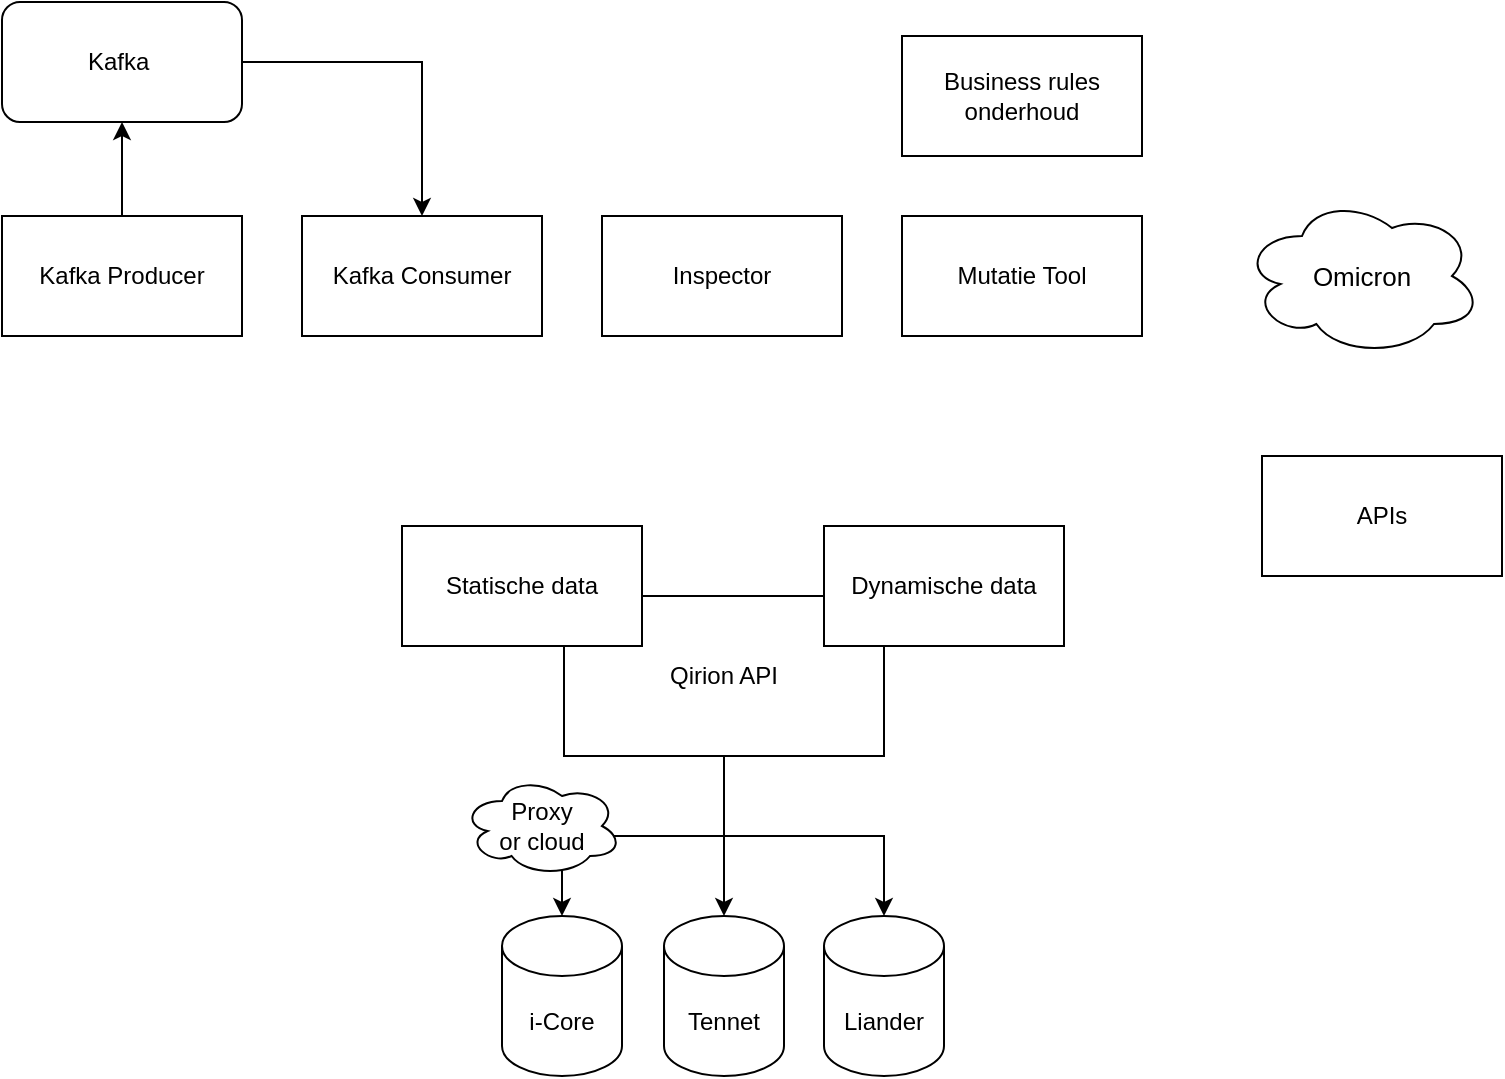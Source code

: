 <mxfile version="18.0.2" type="github" pages="6">
  <diagram id="KApg9ZK0kmlz-gtaGevU" name="Page-1">
    <mxGraphModel dx="1038" dy="547" grid="1" gridSize="10" guides="1" tooltips="1" connect="1" arrows="1" fold="1" page="1" pageScale="1" pageWidth="827" pageHeight="1169" math="0" shadow="0">
      <root>
        <mxCell id="0" />
        <mxCell id="1" parent="0" />
        <mxCell id="_LIRofzzChph_EFBGV_p-5" style="edgeStyle=orthogonalEdgeStyle;rounded=0;orthogonalLoop=1;jettySize=auto;html=1;exitX=0.5;exitY=1;exitDx=0;exitDy=0;" parent="1" source="_LIRofzzChph_EFBGV_p-1" target="_LIRofzzChph_EFBGV_p-2" edge="1">
          <mxGeometry relative="1" as="geometry" />
        </mxCell>
        <mxCell id="_LIRofzzChph_EFBGV_p-6" style="edgeStyle=orthogonalEdgeStyle;rounded=0;orthogonalLoop=1;jettySize=auto;html=1;" parent="1" source="_LIRofzzChph_EFBGV_p-1" target="_LIRofzzChph_EFBGV_p-3" edge="1">
          <mxGeometry relative="1" as="geometry" />
        </mxCell>
        <mxCell id="_LIRofzzChph_EFBGV_p-7" style="edgeStyle=orthogonalEdgeStyle;rounded=0;orthogonalLoop=1;jettySize=auto;html=1;exitX=0.5;exitY=1;exitDx=0;exitDy=0;entryX=0.5;entryY=0;entryDx=0;entryDy=0;entryPerimeter=0;" parent="1" source="_LIRofzzChph_EFBGV_p-1" target="_LIRofzzChph_EFBGV_p-4" edge="1">
          <mxGeometry relative="1" as="geometry" />
        </mxCell>
        <mxCell id="_LIRofzzChph_EFBGV_p-1" value="Qirion API" style="rounded=0;whiteSpace=wrap;html=1;" parent="1" vertex="1">
          <mxGeometry x="321" y="560" width="160" height="80" as="geometry" />
        </mxCell>
        <mxCell id="_LIRofzzChph_EFBGV_p-2" value="i-Core" style="shape=cylinder3;whiteSpace=wrap;html=1;boundedLbl=1;backgroundOutline=1;size=15;" parent="1" vertex="1">
          <mxGeometry x="290" y="720" width="60" height="80" as="geometry" />
        </mxCell>
        <mxCell id="_LIRofzzChph_EFBGV_p-3" value="Tennet" style="shape=cylinder3;whiteSpace=wrap;html=1;boundedLbl=1;backgroundOutline=1;size=15;" parent="1" vertex="1">
          <mxGeometry x="371" y="720" width="60" height="80" as="geometry" />
        </mxCell>
        <mxCell id="_LIRofzzChph_EFBGV_p-4" value="Liander" style="shape=cylinder3;whiteSpace=wrap;html=1;boundedLbl=1;backgroundOutline=1;size=15;" parent="1" vertex="1">
          <mxGeometry x="451" y="720" width="60" height="80" as="geometry" />
        </mxCell>
        <mxCell id="_LIRofzzChph_EFBGV_p-8" value="Kafka Consumer" style="rounded=0;whiteSpace=wrap;html=1;" parent="1" vertex="1">
          <mxGeometry x="190" y="370" width="120" height="60" as="geometry" />
        </mxCell>
        <mxCell id="_LIRofzzChph_EFBGV_p-9" value="Inspector" style="rounded=0;whiteSpace=wrap;html=1;" parent="1" vertex="1">
          <mxGeometry x="340" y="370" width="120" height="60" as="geometry" />
        </mxCell>
        <mxCell id="_LIRofzzChph_EFBGV_p-10" value="Mutatie Tool" style="rounded=0;whiteSpace=wrap;html=1;" parent="1" vertex="1">
          <mxGeometry x="490" y="370" width="120" height="60" as="geometry" />
        </mxCell>
        <mxCell id="_LIRofzzChph_EFBGV_p-11" value="APIs" style="rounded=0;whiteSpace=wrap;html=1;" parent="1" vertex="1">
          <mxGeometry x="670" y="490" width="120" height="60" as="geometry" />
        </mxCell>
        <mxCell id="TJ5iqCwmINLxDIpcIWsS-1" value="Proxy &lt;br&gt;or cloud" style="ellipse;shape=cloud;whiteSpace=wrap;html=1;" vertex="1" parent="1">
          <mxGeometry x="270" y="650" width="80" height="50" as="geometry" />
        </mxCell>
        <mxCell id="eNnHhdQrDtm_9kjSp-nN-6" style="edgeStyle=orthogonalEdgeStyle;rounded=0;orthogonalLoop=1;jettySize=auto;html=1;exitX=0.5;exitY=0;exitDx=0;exitDy=0;entryX=0.5;entryY=1;entryDx=0;entryDy=0;startArrow=none;startFill=0;" edge="1" parent="1" source="TJ5iqCwmINLxDIpcIWsS-2" target="eNnHhdQrDtm_9kjSp-nN-5">
          <mxGeometry relative="1" as="geometry" />
        </mxCell>
        <mxCell id="TJ5iqCwmINLxDIpcIWsS-2" value="Kafka Producer" style="rounded=0;whiteSpace=wrap;html=1;" vertex="1" parent="1">
          <mxGeometry x="40" y="370" width="120" height="60" as="geometry" />
        </mxCell>
        <mxCell id="eNnHhdQrDtm_9kjSp-nN-7" style="edgeStyle=orthogonalEdgeStyle;rounded=0;orthogonalLoop=1;jettySize=auto;html=1;exitX=1;exitY=0.5;exitDx=0;exitDy=0;entryX=0.5;entryY=0;entryDx=0;entryDy=0;startArrow=none;startFill=0;" edge="1" parent="1" source="eNnHhdQrDtm_9kjSp-nN-5" target="_LIRofzzChph_EFBGV_p-8">
          <mxGeometry relative="1" as="geometry" />
        </mxCell>
        <mxCell id="eNnHhdQrDtm_9kjSp-nN-5" value="Kafka&amp;nbsp;" style="rounded=1;whiteSpace=wrap;html=1;" vertex="1" parent="1">
          <mxGeometry x="40" y="263" width="120" height="60" as="geometry" />
        </mxCell>
        <mxCell id="XJJLelBywiv6xxUjgZXU-2" value="Omicron" style="ellipse;shape=cloud;whiteSpace=wrap;html=1;labelBackgroundColor=#FFFFFF;fontSize=13;fontColor=#000000;" vertex="1" parent="1">
          <mxGeometry x="660" y="360" width="120" height="80" as="geometry" />
        </mxCell>
        <mxCell id="1zi3gBxquM7h25bUASLV-2" value="Business rules onderhoud" style="rounded=0;whiteSpace=wrap;html=1;" vertex="1" parent="1">
          <mxGeometry x="490" y="280" width="120" height="60" as="geometry" />
        </mxCell>
        <mxCell id="1zi3gBxquM7h25bUASLV-3" value="Dynamische data" style="rounded=0;whiteSpace=wrap;html=1;" vertex="1" parent="1">
          <mxGeometry x="451" y="525" width="120" height="60" as="geometry" />
        </mxCell>
        <mxCell id="1zi3gBxquM7h25bUASLV-4" value="Statische data" style="rounded=0;whiteSpace=wrap;html=1;" vertex="1" parent="1">
          <mxGeometry x="240" y="525" width="120" height="60" as="geometry" />
        </mxCell>
      </root>
    </mxGraphModel>
  </diagram>
  <diagram id="2VVJ5Q8G26HXUSWs0n0n" name="Page-7">
    <mxGraphModel dx="1038" dy="547" grid="1" gridSize="10" guides="1" tooltips="1" connect="1" arrows="1" fold="1" page="1" pageScale="1" pageWidth="827" pageHeight="1169" math="0" shadow="0">
      <root>
        <mxCell id="0" />
        <mxCell id="1" parent="0" />
        <mxCell id="L6oKjN8-uwX2TiAUUn9V-1" style="edgeStyle=orthogonalEdgeStyle;rounded=0;orthogonalLoop=1;jettySize=auto;html=1;exitX=0.5;exitY=1;exitDx=0;exitDy=0;" edge="1" parent="1" source="L6oKjN8-uwX2TiAUUn9V-4" target="L6oKjN8-uwX2TiAUUn9V-5">
          <mxGeometry relative="1" as="geometry" />
        </mxCell>
        <mxCell id="L6oKjN8-uwX2TiAUUn9V-2" style="edgeStyle=orthogonalEdgeStyle;rounded=0;orthogonalLoop=1;jettySize=auto;html=1;" edge="1" parent="1" source="L6oKjN8-uwX2TiAUUn9V-4" target="L6oKjN8-uwX2TiAUUn9V-6">
          <mxGeometry relative="1" as="geometry" />
        </mxCell>
        <mxCell id="L6oKjN8-uwX2TiAUUn9V-3" style="edgeStyle=orthogonalEdgeStyle;rounded=0;orthogonalLoop=1;jettySize=auto;html=1;exitX=0.5;exitY=1;exitDx=0;exitDy=0;entryX=0.5;entryY=0;entryDx=0;entryDy=0;entryPerimeter=0;" edge="1" parent="1" source="L6oKjN8-uwX2TiAUUn9V-4" target="L6oKjN8-uwX2TiAUUn9V-7">
          <mxGeometry relative="1" as="geometry" />
        </mxCell>
        <mxCell id="L6oKjN8-uwX2TiAUUn9V-4" value="Qirion API" style="rounded=0;whiteSpace=wrap;html=1;" vertex="1" parent="1">
          <mxGeometry x="320" y="480" width="160" height="80" as="geometry" />
        </mxCell>
        <mxCell id="L6oKjN8-uwX2TiAUUn9V-5" value="i-Core" style="shape=cylinder3;whiteSpace=wrap;html=1;boundedLbl=1;backgroundOutline=1;size=15;" vertex="1" parent="1">
          <mxGeometry x="289" y="640" width="60" height="80" as="geometry" />
        </mxCell>
        <mxCell id="L6oKjN8-uwX2TiAUUn9V-6" value="Tennet" style="shape=cylinder3;whiteSpace=wrap;html=1;boundedLbl=1;backgroundOutline=1;size=15;" vertex="1" parent="1">
          <mxGeometry x="370" y="640" width="60" height="80" as="geometry" />
        </mxCell>
        <mxCell id="L6oKjN8-uwX2TiAUUn9V-7" value="Liander" style="shape=cylinder3;whiteSpace=wrap;html=1;boundedLbl=1;backgroundOutline=1;size=15;" vertex="1" parent="1">
          <mxGeometry x="450" y="640" width="60" height="80" as="geometry" />
        </mxCell>
        <mxCell id="L6oKjN8-uwX2TiAUUn9V-8" style="edgeStyle=orthogonalEdgeStyle;rounded=0;orthogonalLoop=1;jettySize=auto;html=1;exitX=0.5;exitY=1;exitDx=0;exitDy=0;entryX=0.25;entryY=0;entryDx=0;entryDy=0;startArrow=none;startFill=0;" edge="1" parent="1" source="L6oKjN8-uwX2TiAUUn9V-9" target="L6oKjN8-uwX2TiAUUn9V-4">
          <mxGeometry relative="1" as="geometry" />
        </mxCell>
        <mxCell id="L6oKjN8-uwX2TiAUUn9V-9" value="Kafka Consumer" style="rounded=0;whiteSpace=wrap;html=1;" vertex="1" parent="1">
          <mxGeometry x="190" y="307" width="120" height="60" as="geometry" />
        </mxCell>
        <mxCell id="L6oKjN8-uwX2TiAUUn9V-10" value="Inspector" style="rounded=0;whiteSpace=wrap;html=1;" vertex="1" parent="1">
          <mxGeometry x="340" y="307" width="120" height="60" as="geometry" />
        </mxCell>
        <mxCell id="L6oKjN8-uwX2TiAUUn9V-11" style="edgeStyle=orthogonalEdgeStyle;rounded=0;orthogonalLoop=1;jettySize=auto;html=1;exitX=0.5;exitY=1;exitDx=0;exitDy=0;startArrow=classic;startFill=1;entryX=0.75;entryY=0;entryDx=0;entryDy=0;" edge="1" parent="1" source="L6oKjN8-uwX2TiAUUn9V-12" target="L6oKjN8-uwX2TiAUUn9V-4">
          <mxGeometry relative="1" as="geometry" />
        </mxCell>
        <mxCell id="L6oKjN8-uwX2TiAUUn9V-12" value="Mutatie Tool" style="rounded=0;whiteSpace=wrap;html=1;" vertex="1" parent="1">
          <mxGeometry x="490" y="307" width="120" height="60" as="geometry" />
        </mxCell>
        <mxCell id="L6oKjN8-uwX2TiAUUn9V-13" style="edgeStyle=orthogonalEdgeStyle;rounded=0;orthogonalLoop=1;jettySize=auto;html=1;exitX=0.5;exitY=1;exitDx=0;exitDy=0;entryX=1;entryY=0.5;entryDx=0;entryDy=0;startArrow=classic;startFill=1;" edge="1" parent="1" source="L6oKjN8-uwX2TiAUUn9V-14" target="L6oKjN8-uwX2TiAUUn9V-4">
          <mxGeometry relative="1" as="geometry" />
        </mxCell>
        <mxCell id="L6oKjN8-uwX2TiAUUn9V-14" value="APIs" style="rounded=0;whiteSpace=wrap;html=1;" vertex="1" parent="1">
          <mxGeometry x="640" y="307" width="120" height="60" as="geometry" />
        </mxCell>
        <mxCell id="L6oKjN8-uwX2TiAUUn9V-15" value="Proxy &lt;br&gt;or cloud" style="ellipse;shape=cloud;whiteSpace=wrap;html=1;" vertex="1" parent="1">
          <mxGeometry x="269" y="570" width="80" height="50" as="geometry" />
        </mxCell>
        <mxCell id="L6oKjN8-uwX2TiAUUn9V-16" style="edgeStyle=orthogonalEdgeStyle;rounded=0;orthogonalLoop=1;jettySize=auto;html=1;exitX=0.5;exitY=1;exitDx=0;exitDy=0;entryX=0;entryY=0.5;entryDx=0;entryDy=0;startArrow=classic;startFill=1;" edge="1" parent="1" source="L6oKjN8-uwX2TiAUUn9V-18" target="L6oKjN8-uwX2TiAUUn9V-4">
          <mxGeometry relative="1" as="geometry" />
        </mxCell>
        <mxCell id="L6oKjN8-uwX2TiAUUn9V-17" style="edgeStyle=orthogonalEdgeStyle;rounded=0;orthogonalLoop=1;jettySize=auto;html=1;exitX=0.5;exitY=0;exitDx=0;exitDy=0;entryX=0.5;entryY=1;entryDx=0;entryDy=0;startArrow=none;startFill=0;" edge="1" parent="1" source="L6oKjN8-uwX2TiAUUn9V-18" target="L6oKjN8-uwX2TiAUUn9V-21">
          <mxGeometry relative="1" as="geometry" />
        </mxCell>
        <mxCell id="L6oKjN8-uwX2TiAUUn9V-18" value="Kafka Producer" style="rounded=0;whiteSpace=wrap;html=1;" vertex="1" parent="1">
          <mxGeometry x="40" y="307" width="120" height="60" as="geometry" />
        </mxCell>
        <mxCell id="L6oKjN8-uwX2TiAUUn9V-19" value="" style="endArrow=classic;startArrow=classic;html=1;rounded=0;entryX=0.5;entryY=1;entryDx=0;entryDy=0;" edge="1" parent="1" source="L6oKjN8-uwX2TiAUUn9V-4" target="L6oKjN8-uwX2TiAUUn9V-10">
          <mxGeometry width="50" height="50" relative="1" as="geometry">
            <mxPoint x="340" y="420" as="sourcePoint" />
            <mxPoint x="390" y="370" as="targetPoint" />
          </mxGeometry>
        </mxCell>
        <mxCell id="L6oKjN8-uwX2TiAUUn9V-20" style="edgeStyle=orthogonalEdgeStyle;rounded=0;orthogonalLoop=1;jettySize=auto;html=1;exitX=1;exitY=0.5;exitDx=0;exitDy=0;entryX=0.5;entryY=0;entryDx=0;entryDy=0;startArrow=none;startFill=0;" edge="1" parent="1" source="L6oKjN8-uwX2TiAUUn9V-21" target="L6oKjN8-uwX2TiAUUn9V-9">
          <mxGeometry relative="1" as="geometry" />
        </mxCell>
        <mxCell id="L6oKjN8-uwX2TiAUUn9V-21" value="Kafka&amp;nbsp;" style="rounded=1;whiteSpace=wrap;html=1;" vertex="1" parent="1">
          <mxGeometry x="40" y="200" width="120" height="60" as="geometry" />
        </mxCell>
        <mxCell id="4xzi0R1VEizx6_clB_6W-1" value="Content server API" style="rounded=0;whiteSpace=wrap;html=1;dashed=1;" vertex="1" parent="1">
          <mxGeometry x="440" y="210" width="120" height="60" as="geometry" />
        </mxCell>
      </root>
    </mxGraphModel>
  </diagram>
  <diagram id="HpVJbcLZ7ZJIM3ib_42-" name="Page-3">
    <mxGraphModel dx="1422" dy="762" grid="1" gridSize="10" guides="1" tooltips="1" connect="1" arrows="1" fold="1" page="1" pageScale="1" pageWidth="827" pageHeight="1169" math="0" shadow="0">
      <root>
        <mxCell id="0" />
        <mxCell id="1" parent="0" />
        <mxCell id="_8hG3KRM3qx4qLLlASOH-2" value="AWS" style="ellipse;shape=cloud;whiteSpace=wrap;html=1;" vertex="1" parent="1">
          <mxGeometry x="239" y="330" width="350" height="340" as="geometry" />
        </mxCell>
        <mxCell id="_8hG3KRM3qx4qLLlASOH-1" value="Qirion API" style="rounded=0;whiteSpace=wrap;html=1;" vertex="1" parent="1">
          <mxGeometry x="359.5" y="518" width="109" height="52" as="geometry" />
        </mxCell>
        <mxCell id="UIJSoI195DZLYgH4Dl49-1" value="BTP" style="ellipse;shape=cloud;whiteSpace=wrap;html=1;" vertex="1" parent="1">
          <mxGeometry x="130" y="430" width="170" height="120" as="geometry" />
        </mxCell>
        <mxCell id="UIJSoI195DZLYgH4Dl49-2" value="SQL Server" style="ellipse;shape=cloud;whiteSpace=wrap;html=1;" vertex="1" parent="1">
          <mxGeometry x="520" y="390" width="170" height="120" as="geometry" />
        </mxCell>
        <mxCell id="UIJSoI195DZLYgH4Dl49-4" value="On Prem" style="shape=cylinder3;whiteSpace=wrap;html=1;boundedLbl=1;backgroundOutline=1;size=15;" vertex="1" parent="1">
          <mxGeometry x="400" y="690" width="60" height="80" as="geometry" />
        </mxCell>
        <mxCell id="dWb0MLK0WTYtKiy5Bn6R-1" value="&lt;em style=&quot;font-weight: bold; font-style: normal; font-family: arial, sans-serif; font-size: 14px; font-variant-ligatures: normal; font-variant-caps: normal; letter-spacing: normal; orphans: 2; text-align: left; text-indent: 0px; text-transform: none; widows: 2; word-spacing: 0px; -webkit-text-stroke-width: 0px; text-decoration-thickness: initial; text-decoration-style: initial; text-decoration-color: initial; background-color: rgb(255, 255, 255);&quot;&gt;AWS Lambda&lt;/em&gt;" style="text;whiteSpace=wrap;html=1;fontSize=13;" vertex="1" parent="1">
          <mxGeometry x="450" y="560" width="110" height="30" as="geometry" />
        </mxCell>
      </root>
    </mxGraphModel>
  </diagram>
  <diagram id="XlLXedr5EpkFzHEWrlZP" name="Page-4">
    <mxGraphModel dx="989" dy="521" grid="1" gridSize="10" guides="1" tooltips="1" connect="1" arrows="1" fold="1" page="1" pageScale="1" pageWidth="827" pageHeight="1169" math="0" shadow="0">
      <root>
        <mxCell id="0" />
        <mxCell id="1" parent="0" />
        <mxCell id="mGGtVF3v-0VEZHR-SyZF-1" value="" style="shape=image;verticalLabelPosition=bottom;labelBackgroundColor=default;verticalAlign=top;aspect=fixed;imageAspect=0;image=https://miro.medium.com/max/1400/1*KtSvmSz5XOeSTeBWEjUeXg.png;" vertex="1" parent="1">
          <mxGeometry x="169" y="210" width="490" height="520" as="geometry" />
        </mxCell>
        <mxCell id="fS9zKB8kVcNqvdrM3qBB-4" style="edgeStyle=orthogonalEdgeStyle;rounded=0;orthogonalLoop=1;jettySize=auto;html=1;exitX=0.5;exitY=1;exitDx=0;exitDy=0;entryX=0.5;entryY=0;entryDx=0;entryDy=0;fontSize=13;startArrow=none;startFill=0;" edge="1" parent="1" source="fS9zKB8kVcNqvdrM3qBB-2" target="fS9zKB8kVcNqvdrM3qBB-3">
          <mxGeometry relative="1" as="geometry" />
        </mxCell>
        <mxCell id="fS9zKB8kVcNqvdrM3qBB-2" value="The Dependency Rule" style="whiteSpace=wrap;html=1;fontSize=13;" vertex="1" parent="1">
          <mxGeometry x="217" y="780" width="120" height="60" as="geometry" />
        </mxCell>
        <mxCell id="fS9zKB8kVcNqvdrM3qBB-3" value="Business logic niet afhankelijk" style="rounded=0;whiteSpace=wrap;html=1;fontSize=13;" vertex="1" parent="1">
          <mxGeometry x="217" y="880" width="120" height="60" as="geometry" />
        </mxCell>
        <mxCell id="fS9zKB8kVcNqvdrM3qBB-7" style="edgeStyle=orthogonalEdgeStyle;rounded=0;orthogonalLoop=1;jettySize=auto;html=1;exitX=0.5;exitY=1;exitDx=0;exitDy=0;entryX=0.5;entryY=0;entryDx=0;entryDy=0;fontSize=13;startArrow=none;startFill=0;" edge="1" parent="1" source="fS9zKB8kVcNqvdrM3qBB-5" target="fS9zKB8kVcNqvdrM3qBB-6">
          <mxGeometry relative="1" as="geometry" />
        </mxCell>
        <mxCell id="fS9zKB8kVcNqvdrM3qBB-5" value="Generic Repositories" style="whiteSpace=wrap;html=1;fontSize=13;" vertex="1" parent="1">
          <mxGeometry x="437" y="780" width="120" height="60" as="geometry" />
        </mxCell>
        <mxCell id="fS9zKB8kVcNqvdrM3qBB-6" value="Abstracte logica om data te ontsluiten" style="rounded=0;whiteSpace=wrap;html=1;fontSize=13;" vertex="1" parent="1">
          <mxGeometry x="437" y="880" width="120" height="60" as="geometry" />
        </mxCell>
        <mxCell id="fS9zKB8kVcNqvdrM3qBB-14" style="edgeStyle=orthogonalEdgeStyle;rounded=0;orthogonalLoop=1;jettySize=auto;html=1;exitX=0;exitY=0.5;exitDx=0;exitDy=0;entryX=1;entryY=0.5;entryDx=0;entryDy=0;fontSize=13;startArrow=none;startFill=0;" edge="1" parent="1" source="fS9zKB8kVcNqvdrM3qBB-8" target="fS9zKB8kVcNqvdrM3qBB-10">
          <mxGeometry relative="1" as="geometry" />
        </mxCell>
        <mxCell id="fS9zKB8kVcNqvdrM3qBB-8" value="Implementatie details SQL server" style="rounded=0;whiteSpace=wrap;html=1;fontSize=13;" vertex="1" parent="1">
          <mxGeometry x="610" y="1020" width="120" height="60" as="geometry" />
        </mxCell>
        <mxCell id="fS9zKB8kVcNqvdrM3qBB-13" style="edgeStyle=orthogonalEdgeStyle;rounded=0;orthogonalLoop=1;jettySize=auto;html=1;exitX=0;exitY=0.5;exitDx=0;exitDy=0;entryX=1;entryY=0.5;entryDx=0;entryDy=0;fontSize=13;startArrow=none;startFill=0;" edge="1" parent="1" source="fS9zKB8kVcNqvdrM3qBB-10" target="fS9zKB8kVcNqvdrM3qBB-11">
          <mxGeometry relative="1" as="geometry" />
        </mxCell>
        <mxCell id="fS9zKB8kVcNqvdrM3qBB-10" value="Repo" style="rounded=0;whiteSpace=wrap;html=1;fontSize=13;" vertex="1" parent="1">
          <mxGeometry x="430" y="1020" width="120" height="60" as="geometry" />
        </mxCell>
        <mxCell id="fS9zKB8kVcNqvdrM3qBB-11" value="Core --&amp;gt; business logic" style="rounded=0;whiteSpace=wrap;html=1;fontSize=13;" vertex="1" parent="1">
          <mxGeometry x="260" y="1020" width="120" height="60" as="geometry" />
        </mxCell>
        <mxCell id="fS9zKB8kVcNqvdrM3qBB-15" value="Lower need of change" style="rounded=0;whiteSpace=wrap;html=1;fontSize=13;" vertex="1" parent="1">
          <mxGeometry x="330" y="950" width="120" height="60" as="geometry" />
        </mxCell>
      </root>
    </mxGraphModel>
  </diagram>
  <diagram id="r20Ox7J5zwUSSOVopBsf" name="Page-5">
    <mxGraphModel dx="1038" dy="547" grid="1" gridSize="10" guides="1" tooltips="1" connect="1" arrows="1" fold="1" page="1" pageScale="1" pageWidth="827" pageHeight="1169" math="0" shadow="0">
      <root>
        <mxCell id="0" />
        <mxCell id="1" parent="0" />
        <mxCell id="Hc3YSfh0LWZeF7eqytct-1" value="" style="shape=image;verticalLabelPosition=bottom;labelBackgroundColor=default;verticalAlign=top;aspect=fixed;imageAspect=0;image=https://miro.medium.com/max/875/1*JkSjWvfGMsxV4eEyXcxUMg.png;" vertex="1" parent="1">
          <mxGeometry x="170" y="370" width="520" height="304" as="geometry" />
        </mxCell>
        <mxCell id="Hc3YSfh0LWZeF7eqytct-2" value="Organisatie:&lt;br&gt;- ID&lt;br&gt;-Eigenaar" style="rounded=0;whiteSpace=wrap;html=1;fontSize=13;" vertex="1" parent="1">
          <mxGeometry x="170" y="720" width="120" height="60" as="geometry" />
        </mxCell>
        <mxCell id="Hc3YSfh0LWZeF7eqytct-3" value="Station" style="rounded=0;whiteSpace=wrap;html=1;fontSize=13;" vertex="1" parent="1">
          <mxGeometry x="330" y="720" width="120" height="60" as="geometry" />
        </mxCell>
        <mxCell id="Hc3YSfh0LWZeF7eqytct-5" value="Insert Keuzelijst" style="rounded=0;whiteSpace=wrap;html=1;fontSize=13;" vertex="1" parent="1">
          <mxGeometry x="480" y="810" width="120" height="60" as="geometry" />
        </mxCell>
        <mxCell id="JkysmTg2JzKJpTbbVAuU-2" value="Keuzelijst" style="rounded=0;whiteSpace=wrap;html=1;fontSize=13;" vertex="1" parent="1">
          <mxGeometry x="480" y="720" width="120" height="60" as="geometry" />
        </mxCell>
      </root>
    </mxGraphModel>
  </diagram>
  <diagram id="ZpqqIRCeBZmiYDMtqIMW" name="Page-6">
    <mxGraphModel dx="1038" dy="547" grid="1" gridSize="10" guides="1" tooltips="1" connect="1" arrows="1" fold="1" page="1" pageScale="1" pageWidth="827" pageHeight="1169" math="0" shadow="0">
      <root>
        <mxCell id="0" />
        <mxCell id="1" parent="0" />
        <mxCell id="uDk59_-Qf-h9hMN4dbvI-9" style="edgeStyle=orthogonalEdgeStyle;rounded=0;orthogonalLoop=1;jettySize=auto;html=1;exitX=0.5;exitY=1;exitDx=0;exitDy=0;entryX=0.5;entryY=0;entryDx=0;entryDy=0;fontSize=13;startArrow=none;startFill=0;" edge="1" parent="1" source="sYhcvGfKyGWpmqDB95cJ-1" target="uDk59_-Qf-h9hMN4dbvI-1">
          <mxGeometry relative="1" as="geometry">
            <Array as="points">
              <mxPoint x="225" y="180" />
            </Array>
          </mxGeometry>
        </mxCell>
        <mxCell id="uDk59_-Qf-h9hMN4dbvI-10" style="edgeStyle=orthogonalEdgeStyle;rounded=0;orthogonalLoop=1;jettySize=auto;html=1;exitX=0.75;exitY=1;exitDx=0;exitDy=0;entryX=0.5;entryY=0;entryDx=0;entryDy=0;fontSize=13;startArrow=none;startFill=0;" edge="1" parent="1" source="sYhcvGfKyGWpmqDB95cJ-1" target="uDk59_-Qf-h9hMN4dbvI-2">
          <mxGeometry relative="1" as="geometry" />
        </mxCell>
        <mxCell id="sYhcvGfKyGWpmqDB95cJ-1" value="Insert Station" style="rounded=0;whiteSpace=wrap;html=1;fontSize=13;" vertex="1" parent="1">
          <mxGeometry x="150" y="140" width="430" height="40" as="geometry" />
        </mxCell>
        <mxCell id="sYhcvGfKyGWpmqDB95cJ-2" value="Notify topic" style="whiteSpace=wrap;html=1;aspect=fixed;fontSize=13;" vertex="1" parent="1">
          <mxGeometry x="160" y="280" width="130" height="130" as="geometry" />
        </mxCell>
        <mxCell id="uDk59_-Qf-h9hMN4dbvI-7" style="edgeStyle=orthogonalEdgeStyle;rounded=0;orthogonalLoop=1;jettySize=auto;html=1;exitX=1;exitY=0.5;exitDx=0;exitDy=0;entryX=0;entryY=0.5;entryDx=0;entryDy=0;fontSize=13;startArrow=none;startFill=0;" edge="1" parent="1" source="sYhcvGfKyGWpmqDB95cJ-3" target="uDk59_-Qf-h9hMN4dbvI-5">
          <mxGeometry relative="1" as="geometry" />
        </mxCell>
        <mxCell id="sYhcvGfKyGWpmqDB95cJ-3" value="" style="whiteSpace=wrap;html=1;aspect=fixed;fontSize=13;" vertex="1" parent="1">
          <mxGeometry x="430" y="280" width="130" height="130" as="geometry" />
        </mxCell>
        <mxCell id="uDk59_-Qf-h9hMN4dbvI-1" value="Kafka Service" style="text;html=1;strokeColor=none;fillColor=none;align=center;verticalAlign=middle;whiteSpace=wrap;rounded=0;fontSize=13;" vertex="1" parent="1">
          <mxGeometry x="195" y="250" width="60" height="30" as="geometry" />
        </mxCell>
        <mxCell id="uDk59_-Qf-h9hMN4dbvI-2" value="Data services" style="text;html=1;strokeColor=none;fillColor=none;align=center;verticalAlign=middle;whiteSpace=wrap;rounded=0;fontSize=13;" vertex="1" parent="1">
          <mxGeometry x="460" y="250" width="60" height="30" as="geometry" />
        </mxCell>
        <mxCell id="uDk59_-Qf-h9hMN4dbvI-3" value="Keuzelijst Repository" style="rounded=0;whiteSpace=wrap;html=1;fontSize=13;" vertex="1" parent="1">
          <mxGeometry x="435" y="300" width="120" height="30" as="geometry" />
        </mxCell>
        <mxCell id="uDk59_-Qf-h9hMN4dbvI-4" value="Optie Repository" style="rounded=0;whiteSpace=wrap;html=1;fontSize=13;" vertex="1" parent="1">
          <mxGeometry x="435" y="350" width="120" height="30" as="geometry" />
        </mxCell>
        <mxCell id="uDk59_-Qf-h9hMN4dbvI-5" value="Function Get&lt;br&gt;Function Insert&lt;br&gt;Function Update&lt;br&gt;Function Delete" style="whiteSpace=wrap;html=1;aspect=fixed;fontSize=13;align=left;" vertex="1" parent="1">
          <mxGeometry x="650" y="220" width="100" height="100" as="geometry" />
        </mxCell>
        <mxCell id="uDk59_-Qf-h9hMN4dbvI-6" value="Repository" style="text;html=1;strokeColor=none;fillColor=none;align=center;verticalAlign=middle;whiteSpace=wrap;rounded=0;fontSize=13;" vertex="1" parent="1">
          <mxGeometry x="670" y="180" width="60" height="30" as="geometry" />
        </mxCell>
        <mxCell id="uDk59_-Qf-h9hMN4dbvI-11" value="Data Services" style="rounded=0;whiteSpace=wrap;html=1;fontSize=13;" vertex="1" parent="1">
          <mxGeometry x="320" y="540" width="120" height="60" as="geometry" />
        </mxCell>
        <mxCell id="uDk59_-Qf-h9hMN4dbvI-12" value="Data Services" style="rounded=0;whiteSpace=wrap;html=1;fontSize=13;" vertex="1" parent="1">
          <mxGeometry x="320" y="710" width="120" height="60" as="geometry" />
        </mxCell>
        <mxCell id="uDk59_-Qf-h9hMN4dbvI-13" value="Abstract" style="text;html=1;strokeColor=none;fillColor=none;align=center;verticalAlign=middle;whiteSpace=wrap;rounded=0;fontSize=13;" vertex="1" parent="1">
          <mxGeometry x="350" y="510" width="60" height="30" as="geometry" />
        </mxCell>
        <mxCell id="uDk59_-Qf-h9hMN4dbvI-16" style="edgeStyle=orthogonalEdgeStyle;rounded=0;orthogonalLoop=1;jettySize=auto;html=1;exitX=0.5;exitY=0;exitDx=0;exitDy=0;entryX=0.5;entryY=1;entryDx=0;entryDy=0;fontSize=13;startArrow=none;startFill=0;" edge="1" parent="1" source="uDk59_-Qf-h9hMN4dbvI-14" target="uDk59_-Qf-h9hMN4dbvI-11">
          <mxGeometry relative="1" as="geometry" />
        </mxCell>
        <mxCell id="uDk59_-Qf-h9hMN4dbvI-14" value="SQL server Implementatie" style="text;html=1;strokeColor=none;fillColor=none;align=center;verticalAlign=middle;whiteSpace=wrap;rounded=0;fontSize=13;" vertex="1" parent="1">
          <mxGeometry x="350" y="670" width="60" height="40" as="geometry" />
        </mxCell>
        <mxCell id="uDk59_-Qf-h9hMN4dbvI-17" value="Implements" style="text;html=1;strokeColor=none;fillColor=none;align=center;verticalAlign=middle;whiteSpace=wrap;rounded=0;fontSize=13;" vertex="1" parent="1">
          <mxGeometry x="400" y="620" width="100" height="40" as="geometry" />
        </mxCell>
        <mxCell id="uDk59_-Qf-h9hMN4dbvI-18" value="Generic SQL class" style="rounded=0;whiteSpace=wrap;html=1;fontSize=13;dashed=1;" vertex="1" parent="1">
          <mxGeometry x="320" y="780" width="120" height="60" as="geometry" />
        </mxCell>
      </root>
    </mxGraphModel>
  </diagram>
</mxfile>
